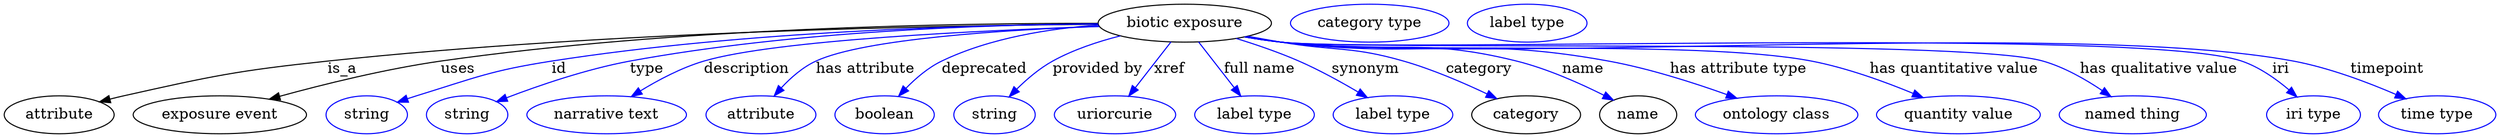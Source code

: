 digraph {
	graph [bb="0,0,2354.2,123"];
	node [label="\N"];
	"biotic exposure"	[height=0.5,
		label="biotic exposure",
		pos="1114,105",
		width=2.2748];
	attribute	[height=0.5,
		pos="51.995,18",
		width=1.4443];
	"biotic exposure" -> attribute	[label=is_a,
		lp="323,61.5",
		pos="e,90.238,30.319 1032,103.77 886.23,102.61 572.27,96.78 309,69 221.15,59.73 199.22,55.217 113,36 108.83,35.072 104.53,34.034 100.22,\
32.942"];
	"exposure event"	[height=0.5,
		pos="204,18",
		width=2.2748];
	"biotic exposure" -> "exposure event"	[label=uses,
		lp="433.5,61.5",
		pos="e,251.33,32.705 1032,104.65 901.23,104.63 637.74,100.19 417,69 363.55,61.448 303.8,46.873 261.22,35.399"];
	id	[color=blue,
		height=0.5,
		label=string,
		pos="342,18",
		width=1.0652];
	"biotic exposure" -> id	[color=blue,
		label=id,
		lp="524,61.5",
		pos="e,371.23,29.732 1031.9,104.25 916.25,103.45 699.29,97.744 517,69 469.27,61.475 416.12,45.101 381.06,33.134",
		style=solid];
	type	[color=blue,
		height=0.5,
		label=string,
		pos="437,18",
		width=1.0652];
	"biotic exposure" -> type	[color=blue,
		label=type,
		lp="606,61.5",
		pos="e,464.9,30.564 1032,104.52 928.22,103.81 744.35,97.982 590,69 549.48,61.392 504.84,45.947 474.3,34.224",
		style=solid];
	description	[color=blue,
		height=0.5,
		label="narrative text",
		pos="569,18",
		width=2.0943];
	"biotic exposure" -> description	[color=blue,
		label=description,
		lp="700.5,61.5",
		pos="e,592.09,35.322 1033,101.86 921.66,98.219 727.61,89.154 660,69 639.15,62.787 617.74,51.324 600.93,40.94",
		style=solid];
	"has attribute"	[color=blue,
		height=0.5,
		label=attribute,
		pos="714,18",
		width=1.4443];
	"biotic exposure" -> "has attribute"	[color=blue,
		label="has attribute",
		lp="812,61.5",
		pos="e,726.24,35.962 1033.1,102.05 945.13,98.855 810.98,90.521 765,69 752.71,63.251 741.62,53.288 732.93,43.761",
		style=solid];
	deprecated	[color=blue,
		height=0.5,
		label=boolean,
		pos="831,18",
		width=1.2999];
	"biotic exposure" -> deprecated	[color=blue,
		label=deprecated,
		lp="924.5,61.5",
		pos="e,843.97,35.714 1039.5,97.503 983.05,91.685 910.77,82.054 884,69 871.43,62.876 859.85,52.727 850.73,43.167",
		style=solid];
	"provided by"	[color=blue,
		height=0.5,
		label=string,
		pos="934,18",
		width=1.0652];
	"biotic exposure" -> "provided by"	[color=blue,
		label="provided by",
		lp="1031.5,61.5",
		pos="e,947.9,35.107 1053,92.924 1031.9,87.561 1008.6,79.857 989,69 976.52,62.098 964.57,51.842 955.02,42.412",
		style=solid];
	xref	[color=blue,
		height=0.5,
		label=uriorcurie,
		pos="1048,18",
		width=1.5887];
	"biotic exposure" -> xref	[color=blue,
		label=xref,
		lp="1099.5,61.5",
		pos="e,1061,35.758 1101,87.207 1091.4,74.866 1078.2,57.894 1067.4,43.967",
		style=solid];
	"full name"	[color=blue,
		height=0.5,
		label="label type",
		pos="1180,18",
		width=1.5707];
	"biotic exposure" -> "full name"	[color=blue,
		label="full name",
		lp="1184.5,61.5",
		pos="e,1167,35.758 1127,87.207 1136.6,74.866 1149.8,57.894 1160.6,43.967",
		style=solid];
	synonym	[color=blue,
		height=0.5,
		label="label type",
		pos="1311,18",
		width=1.5707];
	"biotic exposure" -> synonym	[color=blue,
		label=synonym,
		lp="1285,61.5",
		pos="e,1286.7,34.366 1162.6,90.496 1181.5,84.678 1203,77.299 1222,69 1241.2,60.605 1261.6,49.311 1278,39.582",
		style=solid];
	category	[height=0.5,
		pos="1437,18",
		width=1.4263];
	"biotic exposure" -> category	[color=blue,
		label=category,
		lp="1392.5,61.5",
		pos="e,1409.1,33.392 1173.7,92.581 1184.1,90.662 1194.9,88.733 1205,87 1256.4,78.209 1270.9,83.441 1321,69 1348.3,61.139 1377.6,48.437 \
1400,37.802",
		style=solid];
	name	[height=0.5,
		pos="1543,18",
		width=1.011];
	"biotic exposure" -> name	[color=blue,
		label=name,
		lp="1491,61.5",
		pos="e,1519.6,31.925 1172.1,92.212 1183,90.267 1194.3,88.424 1205,87 1303.6,73.852 1331.5,93.151 1428,69 1457,61.736 1488,47.87 1510.5,\
36.579",
		style=solid];
	"has attribute type"	[color=blue,
		height=0.5,
		label="ontology class",
		pos="1674,18",
		width=2.1304];
	"biotic exposure" -> "has attribute type"	[color=blue,
		label="has attribute type",
		lp="1638,61.5",
		pos="e,1636.4,33.71 1171.6,92.101 1182.6,90.142 1194.1,88.323 1205,87 1342,70.295 1379.2,93.889 1515,69 1553.4,61.96 1595.5,48.456 1626.7,\
37.254",
		style=solid];
	"has quantitative value"	[color=blue,
		height=0.5,
		label="quantity value",
		pos="1846,18",
		width=2.1484];
	"biotic exposure" -> "has quantitative value"	[color=blue,
		label="has quantitative value",
		lp="1842,61.5",
		pos="e,1812.6,34.35 1171.1,91.993 1182.3,90.018 1194,88.22 1205,87 1315.9,74.717 1597.4,90.144 1707,69 1740.2,62.597 1776,49.532 1803,\
38.363",
		style=solid];
	"has qualitative value"	[color=blue,
		height=0.5,
		label="named thing",
		pos="2011,18",
		width=1.9318];
	"biotic exposure" -> "has qualitative value"	[color=blue,
		label="has qualitative value",
		lp="2035.5,61.5",
		pos="e,1990.4,35.202 1170.6,91.982 1181.9,89.982 1193.8,88.177 1205,87 1284.7,78.615 1848.9,91.018 1926,69 1946.1,63.245 1966.4,51.571 \
1982.1,40.95",
		style=solid];
	iri	[color=blue,
		height=0.5,
		label="iri type",
		pos="2182,18",
		width=1.2277];
	"biotic exposure" -> iri	[color=blue,
		label=iri,
		lp="2151,61.5",
		pos="e,2166.3,34.956 1170.6,91.937 1181.9,89.94 1193.8,88.148 1205,87 1305.5,76.69 2018.3,101.44 2114,69 2130.6,63.364 2146.6,52.058 \
2158.8,41.621",
		style=solid];
	timepoint	[color=blue,
		height=0.5,
		label="time type",
		pos="2299,18",
		width=1.5346];
	"biotic exposure" -> timepoint	[color=blue,
		label=timepoint,
		lp="2252,61.5",
		pos="e,2269.3,33.202 1170.6,91.928 1181.9,89.931 1193.8,88.143 1205,87 1416.8,65.375 1953.7,108.28 2163,69 2196.8,62.655 2233.3,48.828 \
2259.9,37.319",
		style=solid];
	"named thing_category"	[color=blue,
		height=0.5,
		label="category type",
		pos="1289,105",
		width=2.0762];
	attribute_name	[color=blue,
		height=0.5,
		label="label type",
		pos="1438,105",
		width=1.5707];
}
